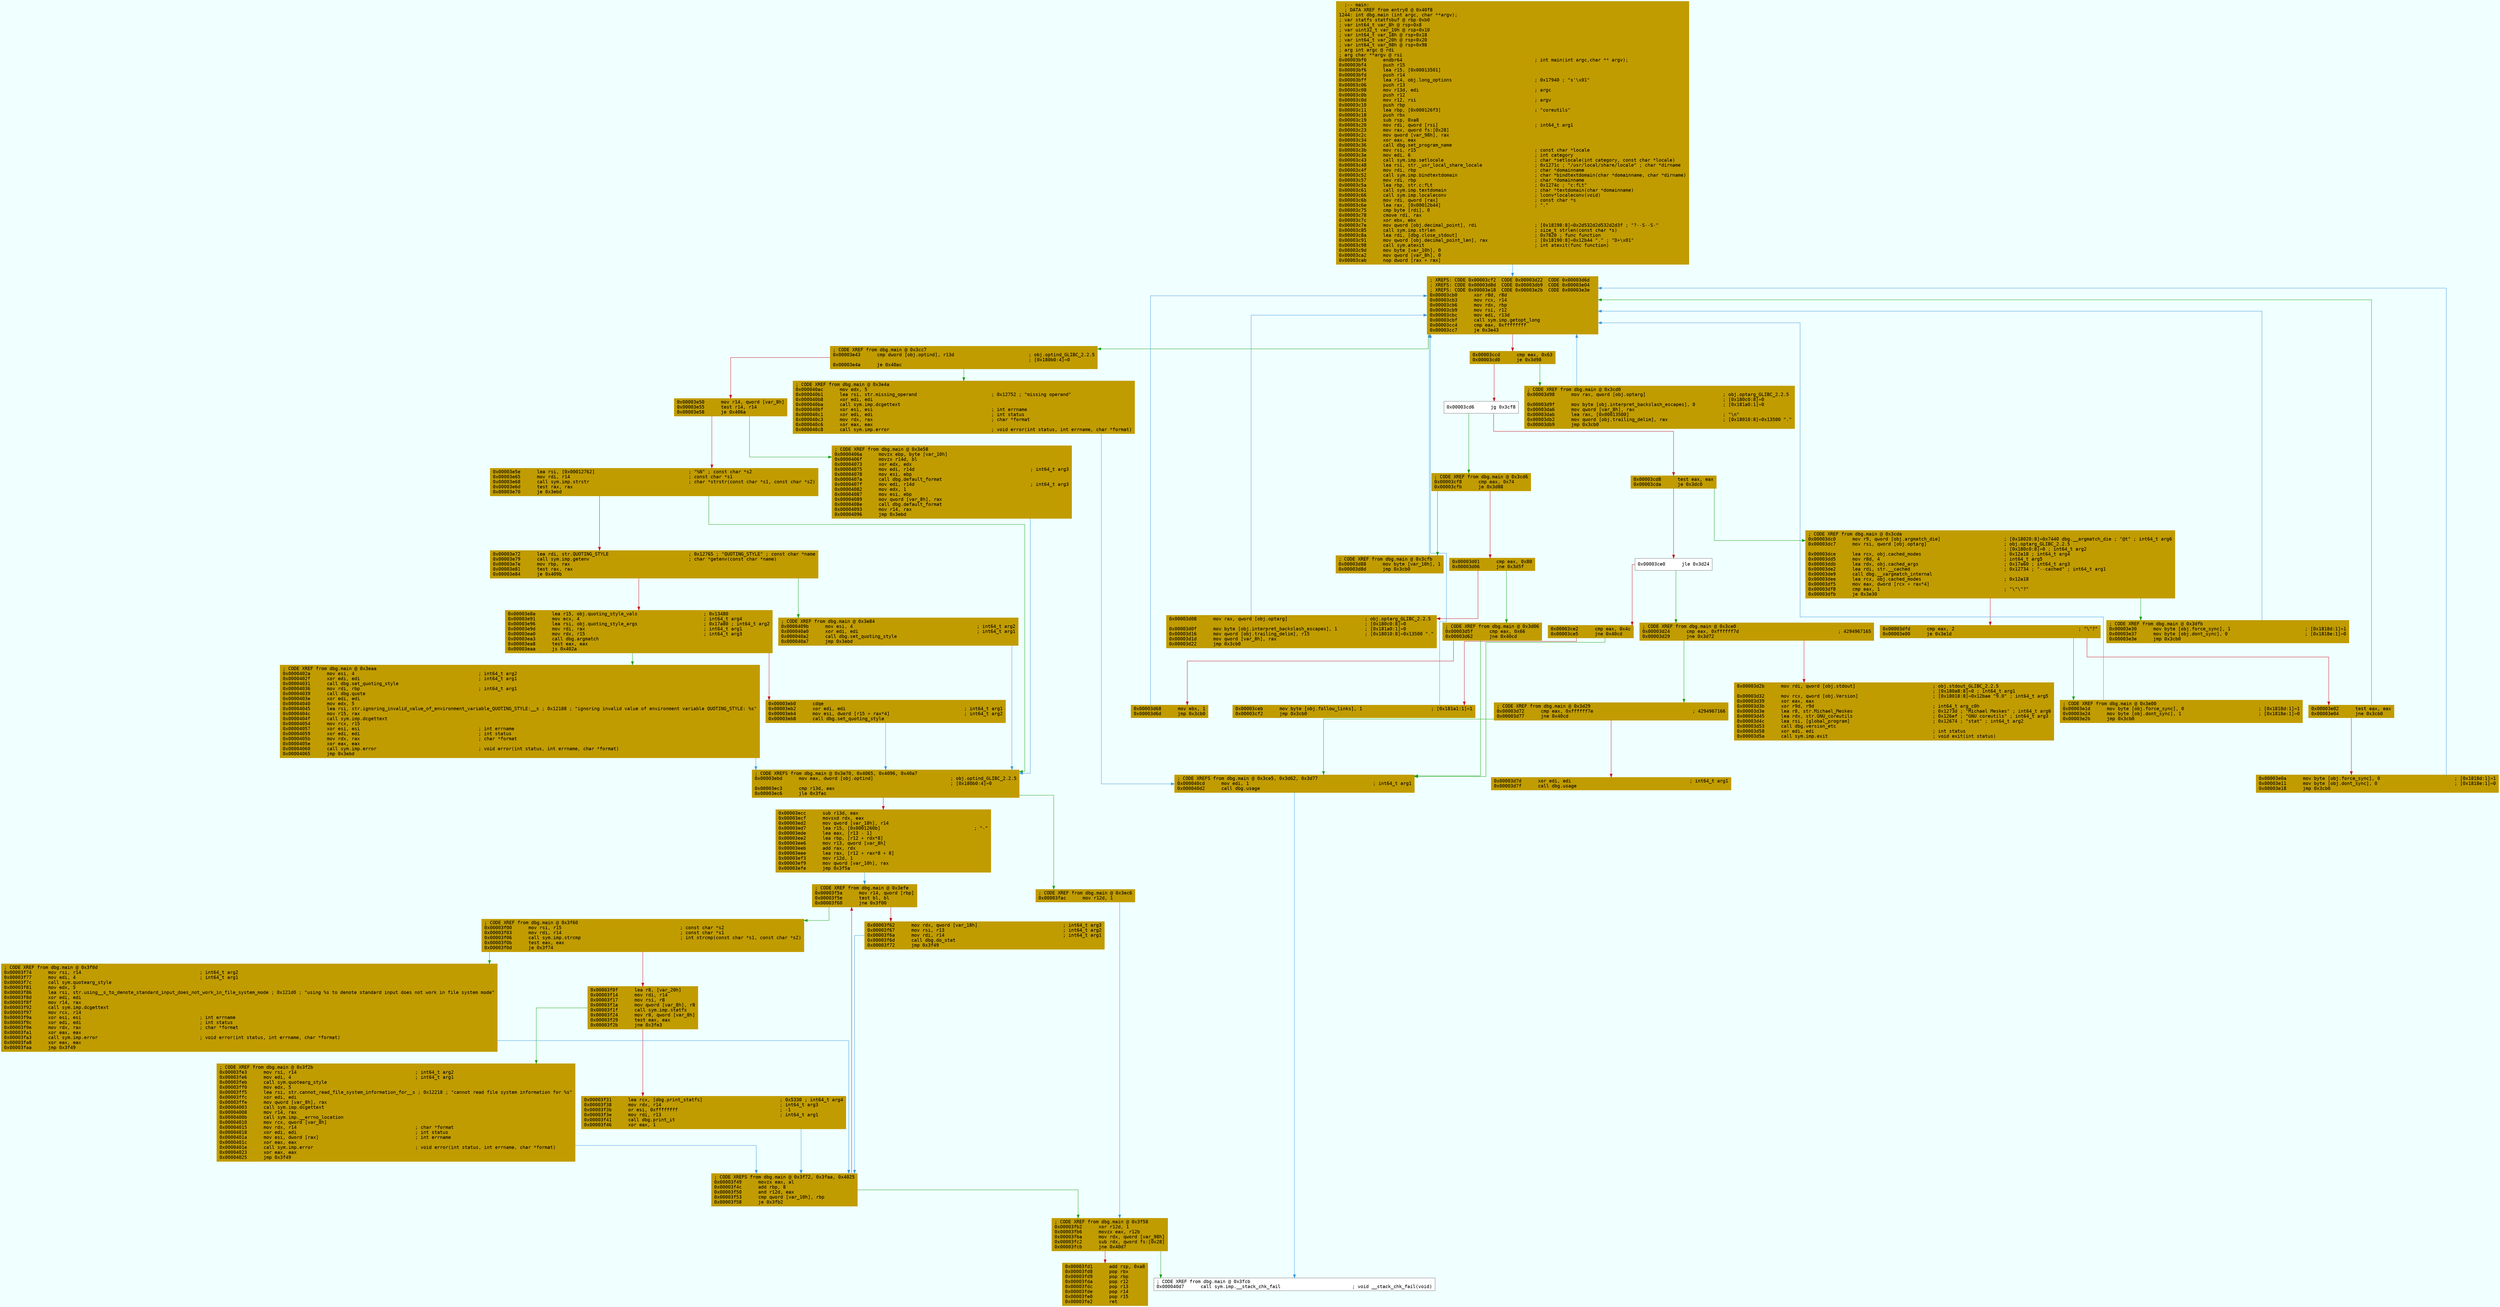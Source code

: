 digraph code {
	graph [bgcolor=azure fontsize=8 fontname="Courier" splines="ortho"];
	node [fillcolor=gray style=filled shape=box];
	edge [arrowhead="normal"];
	"0x00003bf0" [URL="dbg.main/0x00003bf0", fillcolor="#c19c00",color="#c19c00", fontname="Courier",label="  ;-- main:\l  ; DATA XREF from entry0 @ 0x40f8\l1244: int dbg.main (int argc, char **argv);\l; var statfs statfsbuf @ rbp-0xb0\l; var int64_t var_8h @ rsp+0x8\l; var uint32_t var_10h @ rsp+0x10\l; var int64_t var_18h @ rsp+0x18\l; var int64_t var_20h @ rsp+0x20\l; var int64_t var_98h @ rsp+0x98\l; arg int argc @ rdi\l; arg char **argv @ rsi\l0x00003bf0      endbr64                                                ; int main(int argc,char ** argv);\l0x00003bf4      push r15\l0x00003bf6      lea r15, [0x00013501]\l0x00003bfd      push r14\l0x00003bff      lea r14, obj.long_options                              ; 0x17940 ; \"s'\\x01\"\l0x00003c06      push r13\l0x00003c08      mov r13d, edi                                          ; argc\l0x00003c0b      push r12\l0x00003c0d      mov r12, rsi                                           ; argv\l0x00003c10      push rbp\l0x00003c11      lea rbp, [0x000126f3]                                  ; \"coreutils\"\l0x00003c18      push rbx\l0x00003c19      sub rsp, 0xa8\l0x00003c20      mov rdi, qword [rsi]                                   ; int64_t arg1\l0x00003c23      mov rax, qword fs:[0x28]\l0x00003c2c      mov qword [var_98h], rax\l0x00003c34      xor eax, eax\l0x00003c36      call dbg.set_program_name\l0x00003c3b      mov rsi, r15                                           ; const char *locale\l0x00003c3e      mov edi, 6                                             ; int category\l0x00003c43      call sym.imp.setlocale                                 ; char *setlocale(int category, const char *locale)\l0x00003c48      lea rsi, str._usr_local_share_locale                   ; 0x1271c ; \"/usr/local/share/locale\" ; char *dirname\l0x00003c4f      mov rdi, rbp                                           ; char *domainname\l0x00003c52      call sym.imp.bindtextdomain                            ; char *bindtextdomain(char *domainname, char *dirname)\l0x00003c57      mov rdi, rbp                                           ; char *domainname\l0x00003c5a      lea rbp, str.c:fLt                                     ; 0x1274c ; \"c:fLt\"\l0x00003c61      call sym.imp.textdomain                                ; char *textdomain(char *domainname)\l0x00003c66      call sym.imp.localeconv                                ; lconv*localeconv(void)\l0x00003c6b      mov rdi, qword [rax]                                   ; const char *s\l0x00003c6e      lea rax, [0x00012b44]                                  ; \".\"\l0x00003c75      cmp byte [rdi], 0\l0x00003c78      cmove rdi, rax\l0x00003c7c      xor ebx, ebx\l0x00003c7e      mov qword [obj.decimal_point], rdi                     ; [0x18198:8]=0x2d532d2d532d2d3f ; \"?--S--S-\"\l0x00003c85      call sym.imp.strlen                                    ; size_t strlen(const char *s)\l0x00003c8a      lea rdi, [dbg.close_stdout]                            ; 0x7820 ; func function\l0x00003c91      mov qword [obj.decimal_point_len], rax                 ; [0x18190:8]=0x12b44 \".\" ; \"D+\\x01\"\l0x00003c98      call sym.atexit                                        ; int atexit(func function)\l0x00003c9d      mov byte [var_10h], 0\l0x00003ca2      mov qword [var_8h], 0\l0x00003cab      nop dword [rax + rax]\l"]
	"0x00003cb0" [URL="dbg.main/0x00003cb0", fillcolor="#c19c00",color="#c19c00", fontname="Courier",label="; XREFS: CODE 0x00003cf2  CODE 0x00003d22  CODE 0x00003d6d  \l; XREFS: CODE 0x00003d8d  CODE 0x00003db9  CODE 0x00003e04  \l; XREFS: CODE 0x00003e18  CODE 0x00003e2b  CODE 0x00003e3e  \l0x00003cb0      xor r8d, r8d\l0x00003cb3      mov rcx, r14\l0x00003cb6      mov rdx, rbp\l0x00003cb9      mov rsi, r12\l0x00003cbc      mov edi, r13d\l0x00003cbf      call sym.imp.getopt_long\l0x00003cc4      cmp eax, 0xffffffff\l0x00003cc7      je 0x3e43\l"]
	"0x00003ccd" [URL="dbg.main/0x00003ccd", fillcolor="#c19c00",color="#c19c00", fontname="Courier",label="0x00003ccd      cmp eax, 0x63\l0x00003cd0      je 0x3d98\l"]
	"0x00003cd6" [URL="dbg.main/0x00003cd6", fillcolor="white",color="#767676", fontname="Courier",label="0x00003cd6      jg 0x3cf8\l"]
	"0x00003cd8" [URL="dbg.main/0x00003cd8", fillcolor="#c19c00",color="#c19c00", fontname="Courier",label="0x00003cd8      test eax, eax\l0x00003cda      je 0x3dc0\l"]
	"0x00003ce0" [URL="dbg.main/0x00003ce0", fillcolor="white",color="#767676", fontname="Courier",label="0x00003ce0      jle 0x3d24\l"]
	"0x00003ce2" [URL="dbg.main/0x00003ce2", fillcolor="#c19c00",color="#c19c00", fontname="Courier",label="0x00003ce2      cmp eax, 0x4c\l0x00003ce5      jne 0x40cd\l"]
	"0x00003ceb" [URL="dbg.main/0x00003ceb", fillcolor="#c19c00",color="#c19c00", fontname="Courier",label="0x00003ceb      mov byte [obj.follow_links], 1                         ; [0x181a1:1]=1\l0x00003cf2      jmp 0x3cb0\l"]
	"0x00003cf8" [URL="dbg.main/0x00003cf8", fillcolor="#c19c00",color="#c19c00", fontname="Courier",label="; CODE XREF from dbg.main @ 0x3cd6\l0x00003cf8      cmp eax, 0x74\l0x00003cfb      je 0x3d88\l"]
	"0x00003d01" [URL="dbg.main/0x00003d01", fillcolor="#c19c00",color="#c19c00", fontname="Courier",label="0x00003d01      cmp eax, 0x80\l0x00003d06      jne 0x3d5f\l"]
	"0x00003d08" [URL="dbg.main/0x00003d08", fillcolor="#c19c00",color="#c19c00", fontname="Courier",label="0x00003d08      mov rax, qword [obj.optarg]                            ; obj.optarg_GLIBC_2.2.5\l                                                                       ; [0x180c0:8]=0\l0x00003d0f      mov byte [obj.interpret_backslash_escapes], 1          ; [0x181a0:1]=0\l0x00003d16      mov qword [obj.trailing_delim], r15                    ; [0x18010:8]=0x13500 \".\"\l0x00003d1d      mov qword [var_8h], rax\l0x00003d22      jmp 0x3cb0\l"]
	"0x00003d24" [URL="dbg.main/0x00003d24", fillcolor="#c19c00",color="#c19c00", fontname="Courier",label="; CODE XREF from dbg.main @ 0x3ce0\l0x00003d24      cmp eax, 0xffffff7d                                    ; 4294967165\l0x00003d29      jne 0x3d72\l"]
	"0x00003d2b" [URL="dbg.main/0x00003d2b", fillcolor="#c19c00",color="#c19c00", fontname="Courier",label="0x00003d2b      mov rdi, qword [obj.stdout]                            ; obj.stdout_GLIBC_2.2.5\l                                                                       ; [0x180a8:8]=0 ; int64_t arg1\l0x00003d32      mov rcx, qword [obj.Version]                           ; [0x18018:8]=0x12bae \"9.0\" ; int64_t arg5\l0x00003d39      xor eax, eax\l0x00003d3b      xor r9d, r9d                                           ; int64_t arg_c0h\l0x00003d3e      lea r8, str.Michael_Meskes                             ; 0x1273d ; \"Michael Meskes\" ; int64_t arg6\l0x00003d45      lea rdx, str.GNU_coreutils                             ; 0x126ef ; \"GNU coreutils\" ; int64_t arg3\l0x00003d4c      lea rsi, [global_program]                              ; 0x12674 ; \"stat\" ; int64_t arg2\l0x00003d53      call dbg.version_etc\l0x00003d58      xor edi, edi                                           ; int status\l0x00003d5a      call sym.imp.exit                                      ; void exit(int status)\l"]
	"0x00003d5f" [URL="dbg.main/0x00003d5f", fillcolor="#c19c00",color="#c19c00", fontname="Courier",label="; CODE XREF from dbg.main @ 0x3d06\l0x00003d5f      cmp eax, 0x66\l0x00003d62      jne 0x40cd\l"]
	"0x00003d68" [URL="dbg.main/0x00003d68", fillcolor="#c19c00",color="#c19c00", fontname="Courier",label="0x00003d68      mov ebx, 1\l0x00003d6d      jmp 0x3cb0\l"]
	"0x00003d72" [URL="dbg.main/0x00003d72", fillcolor="#c19c00",color="#c19c00", fontname="Courier",label="; CODE XREF from dbg.main @ 0x3d29\l0x00003d72      cmp eax, 0xffffff7e                                    ; 4294967166\l0x00003d77      jne 0x40cd\l"]
	"0x00003d7d" [URL="dbg.main/0x00003d7d", fillcolor="#c19c00",color="#c19c00", fontname="Courier",label="0x00003d7d      xor edi, edi                                           ; int64_t arg1\l0x00003d7f      call dbg.usage\l"]
	"0x00003d88" [URL="dbg.main/0x00003d88", fillcolor="#c19c00",color="#c19c00", fontname="Courier",label="; CODE XREF from dbg.main @ 0x3cfb\l0x00003d88      mov byte [var_10h], 1\l0x00003d8d      jmp 0x3cb0\l"]
	"0x00003d98" [URL="dbg.main/0x00003d98", fillcolor="#c19c00",color="#c19c00", fontname="Courier",label="; CODE XREF from dbg.main @ 0x3cd0\l0x00003d98      mov rax, qword [obj.optarg]                            ; obj.optarg_GLIBC_2.2.5\l                                                                       ; [0x180c0:8]=0\l0x00003d9f      mov byte [obj.interpret_backslash_escapes], 0          ; [0x181a0:1]=0\l0x00003da6      mov qword [var_8h], rax\l0x00003dab      lea rax, [0x00013500]                                  ; \"\\n\"\l0x00003db2      mov qword [obj.trailing_delim], rax                    ; [0x18010:8]=0x13500 \".\"\l0x00003db9      jmp 0x3cb0\l"]
	"0x00003dc0" [URL="dbg.main/0x00003dc0", fillcolor="#c19c00",color="#c19c00", fontname="Courier",label="; CODE XREF from dbg.main @ 0x3cda\l0x00003dc0      mov r9, qword [obj.argmatch_die]                       ; [0x18020:8]=0x7440 dbg.__argmatch_die ; \"@t\" ; int64_t arg6\l0x00003dc7      mov rsi, qword [obj.optarg]                            ; obj.optarg_GLIBC_2.2.5\l                                                                       ; [0x180c0:8]=0 ; int64_t arg2\l0x00003dce      lea rcx, obj.cached_modes                              ; 0x12a18 ; int64_t arg4\l0x00003dd5      mov r8d, 4                                             ; int64_t arg5\l0x00003ddb      lea rdx, obj.cached_args                               ; 0x17a60 ; int64_t arg3\l0x00003de2      lea rdi, str.__cached                                  ; 0x12734 ; \"--cached\" ; int64_t arg1\l0x00003de9      call dbg.__xargmatch_internal\l0x00003dee      lea rcx, obj.cached_modes                              ; 0x12a18\l0x00003df5      mov eax, dword [rcx + rax*4]\l0x00003df8      cmp eax, 1                                             ; \"\\\"\\\"?\"\l0x00003dfb      je 0x3e30\l"]
	"0x00003dfd" [URL="dbg.main/0x00003dfd", fillcolor="#c19c00",color="#c19c00", fontname="Courier",label="0x00003dfd      cmp eax, 2                                             ; \"\\\"?\"\l0x00003e00      je 0x3e1d\l"]
	"0x00003e02" [URL="dbg.main/0x00003e02", fillcolor="#c19c00",color="#c19c00", fontname="Courier",label="0x00003e02      test eax, eax\l0x00003e04      jne 0x3cb0\l"]
	"0x00003e0a" [URL="dbg.main/0x00003e0a", fillcolor="#c19c00",color="#c19c00", fontname="Courier",label="0x00003e0a      mov byte [obj.force_sync], 0                           ; [0x1818d:1]=1\l0x00003e11      mov byte [obj.dont_sync], 0                            ; [0x1818e:1]=0\l0x00003e18      jmp 0x3cb0\l"]
	"0x00003e1d" [URL="dbg.main/0x00003e1d", fillcolor="#c19c00",color="#c19c00", fontname="Courier",label="; CODE XREF from dbg.main @ 0x3e00\l0x00003e1d      mov byte [obj.force_sync], 0                           ; [0x1818d:1]=1\l0x00003e24      mov byte [obj.dont_sync], 1                            ; [0x1818e:1]=0\l0x00003e2b      jmp 0x3cb0\l"]
	"0x00003e30" [URL="dbg.main/0x00003e30", fillcolor="#c19c00",color="#c19c00", fontname="Courier",label="; CODE XREF from dbg.main @ 0x3dfb\l0x00003e30      mov byte [obj.force_sync], 1                           ; [0x1818d:1]=1\l0x00003e37      mov byte [obj.dont_sync], 0                            ; [0x1818e:1]=0\l0x00003e3e      jmp 0x3cb0\l"]
	"0x00003e43" [URL="dbg.main/0x00003e43", fillcolor="#c19c00",color="#c19c00", fontname="Courier",label="; CODE XREF from dbg.main @ 0x3cc7\l0x00003e43      cmp dword [obj.optind], r13d                           ; obj.optind_GLIBC_2.2.5\l                                                                       ; [0x180b0:4]=0\l0x00003e4a      je 0x40ac\l"]
	"0x00003e50" [URL="dbg.main/0x00003e50", fillcolor="#c19c00",color="#c19c00", fontname="Courier",label="0x00003e50      mov r14, qword [var_8h]\l0x00003e55      test r14, r14\l0x00003e58      je 0x406a\l"]
	"0x00003e5e" [URL="dbg.main/0x00003e5e", fillcolor="#c19c00",color="#c19c00", fontname="Courier",label="0x00003e5e      lea rsi, [0x00012762]                                  ; \"%N\" ; const char *s2\l0x00003e65      mov rdi, r14                                           ; const char *s1\l0x00003e68      call sym.imp.strstr                                    ; char *strstr(const char *s1, const char *s2)\l0x00003e6d      test rax, rax\l0x00003e70      je 0x3ebd\l"]
	"0x00003e72" [URL="dbg.main/0x00003e72", fillcolor="#c19c00",color="#c19c00", fontname="Courier",label="0x00003e72      lea rdi, str.QUOTING_STYLE                             ; 0x12765 ; \"QUOTING_STYLE\" ; const char *name\l0x00003e79      call sym.imp.getenv                                    ; char *getenv(const char *name)\l0x00003e7e      mov rbp, rax\l0x00003e81      test rax, rax\l0x00003e84      je 0x409b\l"]
	"0x00003e8a" [URL="dbg.main/0x00003e8a", fillcolor="#c19c00",color="#c19c00", fontname="Courier",label="0x00003e8a      lea r15, obj.quoting_style_vals                        ; 0x13480\l0x00003e91      mov ecx, 4                                             ; int64_t arg4\l0x00003e96      lea rsi, obj.quoting_style_args                        ; 0x17a80 ; int64_t arg2\l0x00003e9d      mov rdi, rax                                           ; int64_t arg1\l0x00003ea0      mov rdx, r15                                           ; int64_t arg3\l0x00003ea3      call dbg.argmatch\l0x00003ea8      test eax, eax\l0x00003eaa      js 0x402a\l"]
	"0x00003eb0" [URL="dbg.main/0x00003eb0", fillcolor="#c19c00",color="#c19c00", fontname="Courier",label="0x00003eb0      cdqe\l0x00003eb2      xor edi, edi                                           ; int64_t arg1\l0x00003eb4      mov esi, dword [r15 + rax*4]                           ; int64_t arg2\l0x00003eb8      call dbg.set_quoting_style\l"]
	"0x00003ebd" [URL="dbg.main/0x00003ebd", fillcolor="#c19c00",color="#c19c00", fontname="Courier",label="; CODE XREFS from dbg.main @ 0x3e70, 0x4065, 0x4096, 0x40a7\l0x00003ebd      mov eax, dword [obj.optind]                            ; obj.optind_GLIBC_2.2.5\l                                                                       ; [0x180b0:4]=0\l0x00003ec3      cmp r13d, eax\l0x00003ec6      jle 0x3fac\l"]
	"0x00003ecc" [URL="dbg.main/0x00003ecc", fillcolor="#c19c00",color="#c19c00", fontname="Courier",label="0x00003ecc      sub r13d, eax\l0x00003ecf      movsxd rdx, eax\l0x00003ed2      mov qword [var_18h], r14\l0x00003ed7      lea r15, [0x0001260b]                                  ; \"-\"\l0x00003ede      lea eax, [r13 - 1]\l0x00003ee2      lea rbp, [r12 + rdx*8]\l0x00003ee6      mov r13, qword [var_8h]\l0x00003eeb      add rax, rdx\l0x00003eee      lea rax, [r12 + rax*8 + 8]\l0x00003ef3      mov r12d, 1\l0x00003ef9      mov qword [var_10h], rax\l0x00003efe      jmp 0x3f5a\l"]
	"0x00003f00" [URL="dbg.main/0x00003f00", fillcolor="#c19c00",color="#c19c00", fontname="Courier",label="; CODE XREF from dbg.main @ 0x3f60\l0x00003f00      mov rsi, r15                                           ; const char *s2\l0x00003f03      mov rdi, r14                                           ; const char *s1\l0x00003f06      call sym.imp.strcmp                                    ; int strcmp(const char *s1, const char *s2)\l0x00003f0b      test eax, eax\l0x00003f0d      je 0x3f74\l"]
	"0x00003f0f" [URL="dbg.main/0x00003f0f", fillcolor="#c19c00",color="#c19c00", fontname="Courier",label="0x00003f0f      lea r8, [var_20h]\l0x00003f14      mov rdi, r14\l0x00003f17      mov rsi, r8\l0x00003f1a      mov qword [var_8h], r8\l0x00003f1f      call sym.imp.statfs\l0x00003f24      mov r8, qword [var_8h]\l0x00003f29      test eax, eax\l0x00003f2b      jne 0x3fe3\l"]
	"0x00003f31" [URL="dbg.main/0x00003f31", fillcolor="#c19c00",color="#c19c00", fontname="Courier",label="0x00003f31      lea rcx, [dbg.print_statfs]                            ; 0x5330 ; int64_t arg4\l0x00003f38      mov rdx, r14                                           ; int64_t arg3\l0x00003f3b      or esi, 0xffffffff                                     ; -1\l0x00003f3e      mov rdi, r13                                           ; int64_t arg1\l0x00003f41      call dbg.print_it\l0x00003f46      xor eax, 1\l"]
	"0x00003f49" [URL="dbg.main/0x00003f49", fillcolor="#c19c00",color="#c19c00", fontname="Courier",label="; CODE XREFS from dbg.main @ 0x3f72, 0x3faa, 0x4025\l0x00003f49      movzx eax, al\l0x00003f4c      add rbp, 8\l0x00003f50      and r12d, eax\l0x00003f53      cmp qword [var_10h], rbp\l0x00003f58      je 0x3fb2\l"]
	"0x00003f5a" [URL="dbg.main/0x00003f5a", fillcolor="#c19c00",color="#c19c00", fontname="Courier",label="; CODE XREF from dbg.main @ 0x3efe\l0x00003f5a      mov r14, qword [rbp]\l0x00003f5e      test bl, bl\l0x00003f60      jne 0x3f00\l"]
	"0x00003f62" [URL="dbg.main/0x00003f62", fillcolor="#c19c00",color="#c19c00", fontname="Courier",label="0x00003f62      mov rdx, qword [var_18h]                               ; int64_t arg3\l0x00003f67      mov rsi, r13                                           ; int64_t arg2\l0x00003f6a      mov rdi, r14                                           ; int64_t arg1\l0x00003f6d      call dbg.do_stat\l0x00003f72      jmp 0x3f49\l"]
	"0x00003f74" [URL="dbg.main/0x00003f74", fillcolor="#c19c00",color="#c19c00", fontname="Courier",label="; CODE XREF from dbg.main @ 0x3f0d\l0x00003f74      mov rsi, r14                                           ; int64_t arg2\l0x00003f77      mov edi, 4                                             ; int64_t arg1\l0x00003f7c      call sym.quotearg_style\l0x00003f81      mov edx, 5\l0x00003f86      lea rsi, str.using__s_to_denote_standard_input_does_not_work_in_file_system_mode ; 0x121d0 ; \"using %s to denote standard input does not work in file system mode\"\l0x00003f8d      xor edi, edi\l0x00003f8f      mov r14, rax\l0x00003f92      call sym.imp.dcgettext\l0x00003f97      mov rcx, r14\l0x00003f9a      xor esi, esi                                           ; int errname\l0x00003f9c      xor edi, edi                                           ; int status\l0x00003f9e      mov rdx, rax                                           ; char *format\l0x00003fa1      xor eax, eax\l0x00003fa3      call sym.imp.error                                     ; void error(int status, int errname, char *format)\l0x00003fa8      xor eax, eax\l0x00003faa      jmp 0x3f49\l"]
	"0x00003fac" [URL="dbg.main/0x00003fac", fillcolor="#c19c00",color="#c19c00", fontname="Courier",label="; CODE XREF from dbg.main @ 0x3ec6\l0x00003fac      mov r12d, 1\l"]
	"0x00003fb2" [URL="dbg.main/0x00003fb2", fillcolor="#c19c00",color="#c19c00", fontname="Courier",label="; CODE XREF from dbg.main @ 0x3f58\l0x00003fb2      xor r12d, 1\l0x00003fb6      movzx eax, r12b\l0x00003fba      mov rdx, qword [var_98h]\l0x00003fc2      sub rdx, qword fs:[0x28]\l0x00003fcb      jne 0x40d7\l"]
	"0x00003fd1" [URL="dbg.main/0x00003fd1", fillcolor="#c19c00",color="#c19c00", fontname="Courier",label="0x00003fd1      add rsp, 0xa8\l0x00003fd8      pop rbx\l0x00003fd9      pop rbp\l0x00003fda      pop r12\l0x00003fdc      pop r13\l0x00003fde      pop r14\l0x00003fe0      pop r15\l0x00003fe2      ret\l"]
	"0x00003fe3" [URL="dbg.main/0x00003fe3", fillcolor="#c19c00",color="#c19c00", fontname="Courier",label="; CODE XREF from dbg.main @ 0x3f2b\l0x00003fe3      mov rsi, r14                                           ; int64_t arg2\l0x00003fe6      mov edi, 4                                             ; int64_t arg1\l0x00003feb      call sym.quotearg_style\l0x00003ff0      mov edx, 5\l0x00003ff5      lea rsi, str.cannot_read_file_system_information_for__s ; 0x12218 ; \"cannot read file system information for %s\"\l0x00003ffc      xor edi, edi\l0x00003ffe      mov qword [var_8h], rax\l0x00004003      call sym.imp.dcgettext\l0x00004008      mov r14, rax\l0x0000400b      call sym.imp.__errno_location\l0x00004010      mov rcx, qword [var_8h]\l0x00004015      mov rdx, r14                                           ; char *format\l0x00004018      xor edi, edi                                           ; int status\l0x0000401a      mov esi, dword [rax]                                   ; int errname\l0x0000401c      xor eax, eax\l0x0000401e      call sym.imp.error                                     ; void error(int status, int errname, char *format)\l0x00004023      xor eax, eax\l0x00004025      jmp 0x3f49\l"]
	"0x0000402a" [URL="dbg.main/0x0000402a", fillcolor="#c19c00",color="#c19c00", fontname="Courier",label="; CODE XREF from dbg.main @ 0x3eaa\l0x0000402a      mov esi, 4                                             ; int64_t arg2\l0x0000402f      xor edi, edi                                           ; int64_t arg1\l0x00004031      call dbg.set_quoting_style\l0x00004036      mov rdi, rbp                                           ; int64_t arg1\l0x00004039      call dbg.quote\l0x0000403e      xor edi, edi\l0x00004040      mov edx, 5\l0x00004045      lea rsi, str.ignoring_invalid_value_of_environment_variable_QUOTING_STYLE:__s ; 0x12188 ; \"ignoring invalid value of environment variable QUOTING_STYLE: %s\"\l0x0000404c      mov r15, rax\l0x0000404f      call sym.imp.dcgettext\l0x00004054      mov rcx, r15\l0x00004057      xor esi, esi                                           ; int errname\l0x00004059      xor edi, edi                                           ; int status\l0x0000405b      mov rdx, rax                                           ; char *format\l0x0000405e      xor eax, eax\l0x00004060      call sym.imp.error                                     ; void error(int status, int errname, char *format)\l0x00004065      jmp 0x3ebd\l"]
	"0x0000406a" [URL="dbg.main/0x0000406a", fillcolor="#c19c00",color="#c19c00", fontname="Courier",label="; CODE XREF from dbg.main @ 0x3e58\l0x0000406a      movzx ebp, byte [var_10h]\l0x0000406f      movzx r14d, bl\l0x00004073      xor edx, edx\l0x00004075      mov edi, r14d                                          ; int64_t arg3\l0x00004078      mov esi, ebp\l0x0000407a      call dbg.default_format\l0x0000407f      mov edi, r14d                                          ; int64_t arg3\l0x00004082      mov edx, 1\l0x00004087      mov esi, ebp\l0x00004089      mov qword [var_8h], rax\l0x0000408e      call dbg.default_format\l0x00004093      mov r14, rax\l0x00004096      jmp 0x3ebd\l"]
	"0x0000409b" [URL="dbg.main/0x0000409b", fillcolor="#c19c00",color="#c19c00", fontname="Courier",label="; CODE XREF from dbg.main @ 0x3e84\l0x0000409b      mov esi, 4                                             ; int64_t arg2\l0x000040a0      xor edi, edi                                           ; int64_t arg1\l0x000040a2      call dbg.set_quoting_style\l0x000040a7      jmp 0x3ebd\l"]
	"0x000040ac" [URL="dbg.main/0x000040ac", fillcolor="#c19c00",color="#c19c00", fontname="Courier",label="; CODE XREF from dbg.main @ 0x3e4a\l0x000040ac      mov edx, 5\l0x000040b1      lea rsi, str.missing_operand                           ; 0x12752 ; \"missing operand\"\l0x000040b8      xor edi, edi\l0x000040ba      call sym.imp.dcgettext\l0x000040bf      xor esi, esi                                           ; int errname\l0x000040c1      xor edi, edi                                           ; int status\l0x000040c3      mov rdx, rax                                           ; char *format\l0x000040c6      xor eax, eax\l0x000040c8      call sym.imp.error                                     ; void error(int status, int errname, char *format)\l"]
	"0x000040cd" [URL="dbg.main/0x000040cd", fillcolor="#c19c00",color="#c19c00", fontname="Courier",label="; CODE XREFS from dbg.main @ 0x3ce5, 0x3d62, 0x3d77\l0x000040cd      mov edi, 1                                             ; int64_t arg1\l0x000040d2      call dbg.usage\l"]
	"0x000040d7" [URL="dbg.main/0x000040d7", fillcolor="white",color="#767676", fontname="Courier",label="; CODE XREF from dbg.main @ 0x3fcb\l0x000040d7      call sym.imp.__stack_chk_fail                          ; void __stack_chk_fail(void)\l"]
        "0x00003bf0" -> "0x00003cb0" [color="#3a96dd"];
        "0x00003cb0" -> "0x00003e43" [color="#13a10e"];
        "0x00003cb0" -> "0x00003ccd" [color="#c50f1f"];
        "0x00003ccd" -> "0x00003d98" [color="#13a10e"];
        "0x00003ccd" -> "0x00003cd6" [color="#c50f1f"];
        "0x00003cd6" -> "0x00003cf8" [color="#13a10e"];
        "0x00003cd6" -> "0x00003cd8" [color="#c50f1f"];
        "0x00003cd8" -> "0x00003dc0" [color="#13a10e"];
        "0x00003cd8" -> "0x00003ce0" [color="#c50f1f"];
        "0x00003ce0" -> "0x00003d24" [color="#13a10e"];
        "0x00003ce0" -> "0x00003ce2" [color="#c50f1f"];
        "0x00003ce2" -> "0x000040cd" [color="#13a10e"];
        "0x00003ce2" -> "0x00003ceb" [color="#c50f1f"];
        "0x00003ceb" -> "0x00003cb0" [color="#3a96dd"];
        "0x00003cf8" -> "0x00003d88" [color="#13a10e"];
        "0x00003cf8" -> "0x00003d01" [color="#c50f1f"];
        "0x00003d01" -> "0x00003d5f" [color="#13a10e"];
        "0x00003d01" -> "0x00003d08" [color="#c50f1f"];
        "0x00003d08" -> "0x00003cb0" [color="#3a96dd"];
        "0x00003d24" -> "0x00003d72" [color="#13a10e"];
        "0x00003d24" -> "0x00003d2b" [color="#c50f1f"];
        "0x00003d5f" -> "0x000040cd" [color="#13a10e"];
        "0x00003d5f" -> "0x00003d68" [color="#c50f1f"];
        "0x00003d68" -> "0x00003cb0" [color="#3a96dd"];
        "0x00003d72" -> "0x000040cd" [color="#13a10e"];
        "0x00003d72" -> "0x00003d7d" [color="#c50f1f"];
        "0x00003d88" -> "0x00003cb0" [color="#3a96dd"];
        "0x00003d98" -> "0x00003cb0" [color="#3a96dd"];
        "0x00003dc0" -> "0x00003e30" [color="#13a10e"];
        "0x00003dc0" -> "0x00003dfd" [color="#c50f1f"];
        "0x00003dfd" -> "0x00003e1d" [color="#13a10e"];
        "0x00003dfd" -> "0x00003e02" [color="#c50f1f"];
        "0x00003e02" -> "0x00003cb0" [color="#13a10e"];
        "0x00003e02" -> "0x00003e0a" [color="#c50f1f"];
        "0x00003e0a" -> "0x00003cb0" [color="#3a96dd"];
        "0x00003e1d" -> "0x00003cb0" [color="#3a96dd"];
        "0x00003e30" -> "0x00003cb0" [color="#3a96dd"];
        "0x00003e43" -> "0x000040ac" [color="#13a10e"];
        "0x00003e43" -> "0x00003e50" [color="#c50f1f"];
        "0x00003e50" -> "0x0000406a" [color="#13a10e"];
        "0x00003e50" -> "0x00003e5e" [color="#c50f1f"];
        "0x00003e5e" -> "0x00003ebd" [color="#13a10e"];
        "0x00003e5e" -> "0x00003e72" [color="#c50f1f"];
        "0x00003e72" -> "0x0000409b" [color="#13a10e"];
        "0x00003e72" -> "0x00003e8a" [color="#c50f1f"];
        "0x00003e8a" -> "0x0000402a" [color="#13a10e"];
        "0x00003e8a" -> "0x00003eb0" [color="#c50f1f"];
        "0x00003eb0" -> "0x00003ebd" [color="#3a96dd"];
        "0x00003ebd" -> "0x00003fac" [color="#13a10e"];
        "0x00003ebd" -> "0x00003ecc" [color="#c50f1f"];
        "0x00003ecc" -> "0x00003f5a" [color="#3a96dd"];
        "0x00003f00" -> "0x00003f74" [color="#13a10e"];
        "0x00003f00" -> "0x00003f0f" [color="#c50f1f"];
        "0x00003f0f" -> "0x00003fe3" [color="#13a10e"];
        "0x00003f0f" -> "0x00003f31" [color="#c50f1f"];
        "0x00003f31" -> "0x00003f49" [color="#3a96dd"];
        "0x00003f49" -> "0x00003fb2" [color="#13a10e"];
        "0x00003f49" -> "0x00003f5a" [color="#c50f1f"];
        "0x00003f5a" -> "0x00003f00" [color="#13a10e"];
        "0x00003f5a" -> "0x00003f62" [color="#c50f1f"];
        "0x00003f62" -> "0x00003f49" [color="#3a96dd"];
        "0x00003f74" -> "0x00003f49" [color="#3a96dd"];
        "0x00003fac" -> "0x00003fb2" [color="#3a96dd"];
        "0x00003fb2" -> "0x000040d7" [color="#13a10e"];
        "0x00003fb2" -> "0x00003fd1" [color="#c50f1f"];
        "0x00003fe3" -> "0x00003f49" [color="#3a96dd"];
        "0x0000402a" -> "0x00003ebd" [color="#3a96dd"];
        "0x0000406a" -> "0x00003ebd" [color="#3a96dd"];
        "0x0000409b" -> "0x00003ebd" [color="#3a96dd"];
        "0x000040ac" -> "0x000040cd" [color="#3a96dd"];
        "0x000040cd" -> "0x000040d7" [color="#3a96dd"];
}
